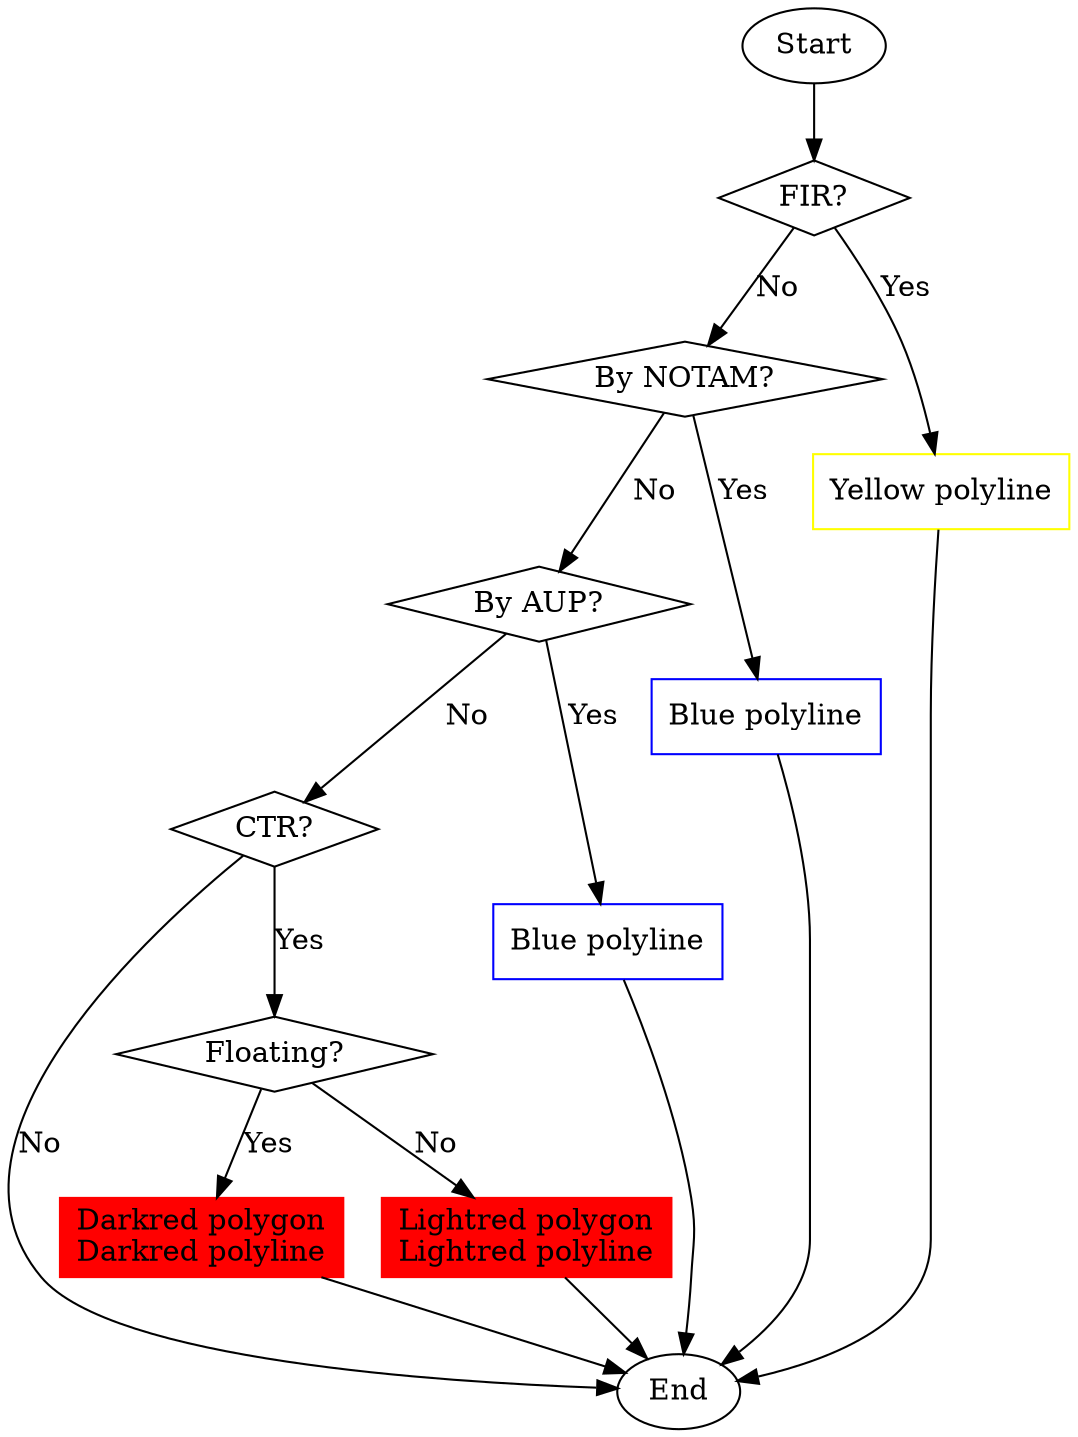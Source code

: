 /*
 * To compile this dot-file, you need the 'dot' tool which is part of Graphviz,
 * available from http://www.graphviz.org/
 * 
 * Compile with:
 *
 *   dot airspaces.dot -Tpng -o airspaces.png
 */
digraph AirSpaces {

  node [label="Start"] start;
  node [label="End"] end;

  node [label="FIR?" shape=diamond] isFIR;
  node [label="CTR?" shape=diamond] isCTR;
  node [label="By NOTAM?" shape=diamond] isByNOTAM;
  node [label="By AUP?" shape=diamond] isByAUP;
  node [label="Floating?" shape=diamond] isFloatingCTR;

  node [label="Yellow polyline" shape=box color=yellow] FIR;
  node [label="Blue polyline" shape=box color=blue] NOTAM;
  node [label="Blue polyline" shape=box color=blue] AUP;
  node [label="Darkred polygon\nDarkred polyline" shape=box style=filled color=red] floatingCTR;
  node [label="Lightred polygon\nLightred polyline" shape=box style=filled color=red] CTR;

  start -> isFIR;

  isFIR -> isByNOTAM [ label = "No" ];
  isFIR -> FIR [ label = "Yes" ];

  isByNOTAM -> NOTAM [ label = "Yes" ];
  isByNOTAM -> isByAUP [ label = "No" ];

  isByAUP -> AUP [ label = "Yes" ];
  isByAUP -> isCTR [ label = "No" ];

  isCTR -> isFloatingCTR [ label = "Yes" ];
  isCTR -> end [ label = "No" ];

  isFloatingCTR -> floatingCTR [ label = "Yes" ];
  isFloatingCTR -> CTR [ label = "No" ];

  FIR -> end;
  NOTAM -> end;
  AUP -> end;
  floatingCTR -> end;
  CTR -> end;

}
